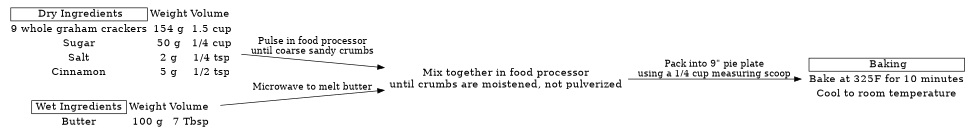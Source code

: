 digraph "Graham Cracker Crust" {
graph [ rankdir = "LR", ranksep = .4, size = 6.5];
node [ fontsize = "16" shape = "plaintext" , colorscheme = dark28  ];

"DryIngredients" [
label = < <TABLE BORDER="0" CELLSPACING="4" CELLPADDING="0"><TR><TD  BORDER="1" port="f0"> Dry Ingredients</TD><TD>Weight</TD><TD>Volume </TD></TR>
<TR><TD BORDER="0" >9 whole graham crackers</TD><TD>154 g</TD><TD>1.5 cup</TD></TR>
<TR><TD BORDER="0" >Sugar</TD><TD>50 g</TD><TD>1/4 cup</TD></TR>
<TR><TD BORDER="0" >Salt</TD><TD>2 g</TD><TD>1/4 tsp</TD></TR>
<TR><TD BORDER="0" >Cinnamon</TD><TD>5 g</TD><TD>1/2 tsp</TD></TR>
</TABLE>> ];

DryIngredients -> Mixing [label = "Pulse in food processor\nuntil coarse sandy crumbs"];

Mixing [
label = "Mix together in food processor\nuntil crumbs are moistened, not pulverized"
];

"WetIngredients" [
label = < <TABLE BORDER="0" CELLSPACING="4" CELLPADDING="0"><TR><TD  BORDER="1" port="f0"> Wet Ingredients </TD><TD>Weight</TD><TD>Volume </TD></TR>
<TR><TD BORDER="0" >Butter</TD><TD>100 g</TD><TD>7 Tbsp</TD></TR>
</TABLE>> ];

WetIngredients -> Mixing [label = "Microwave to melt butter"];

Baking [
label = < <TABLE BORDER="0" CELLSPACING="4" CELLPADDING="0"><TR><TD  BORDER="1" port="f0"> Baking</TD></TR>
<TR><TD BORDER="0" >Bake at 325F for 10 minutes</TD></TR>
<TR><TD BORDER="0" >Cool to room temperature</TD></TR>
</TABLE>> ];

Mixing -> Baking [label = "Pack into 9\" pie plate\nusing a 1/4 cup measuring scoop"];

}
